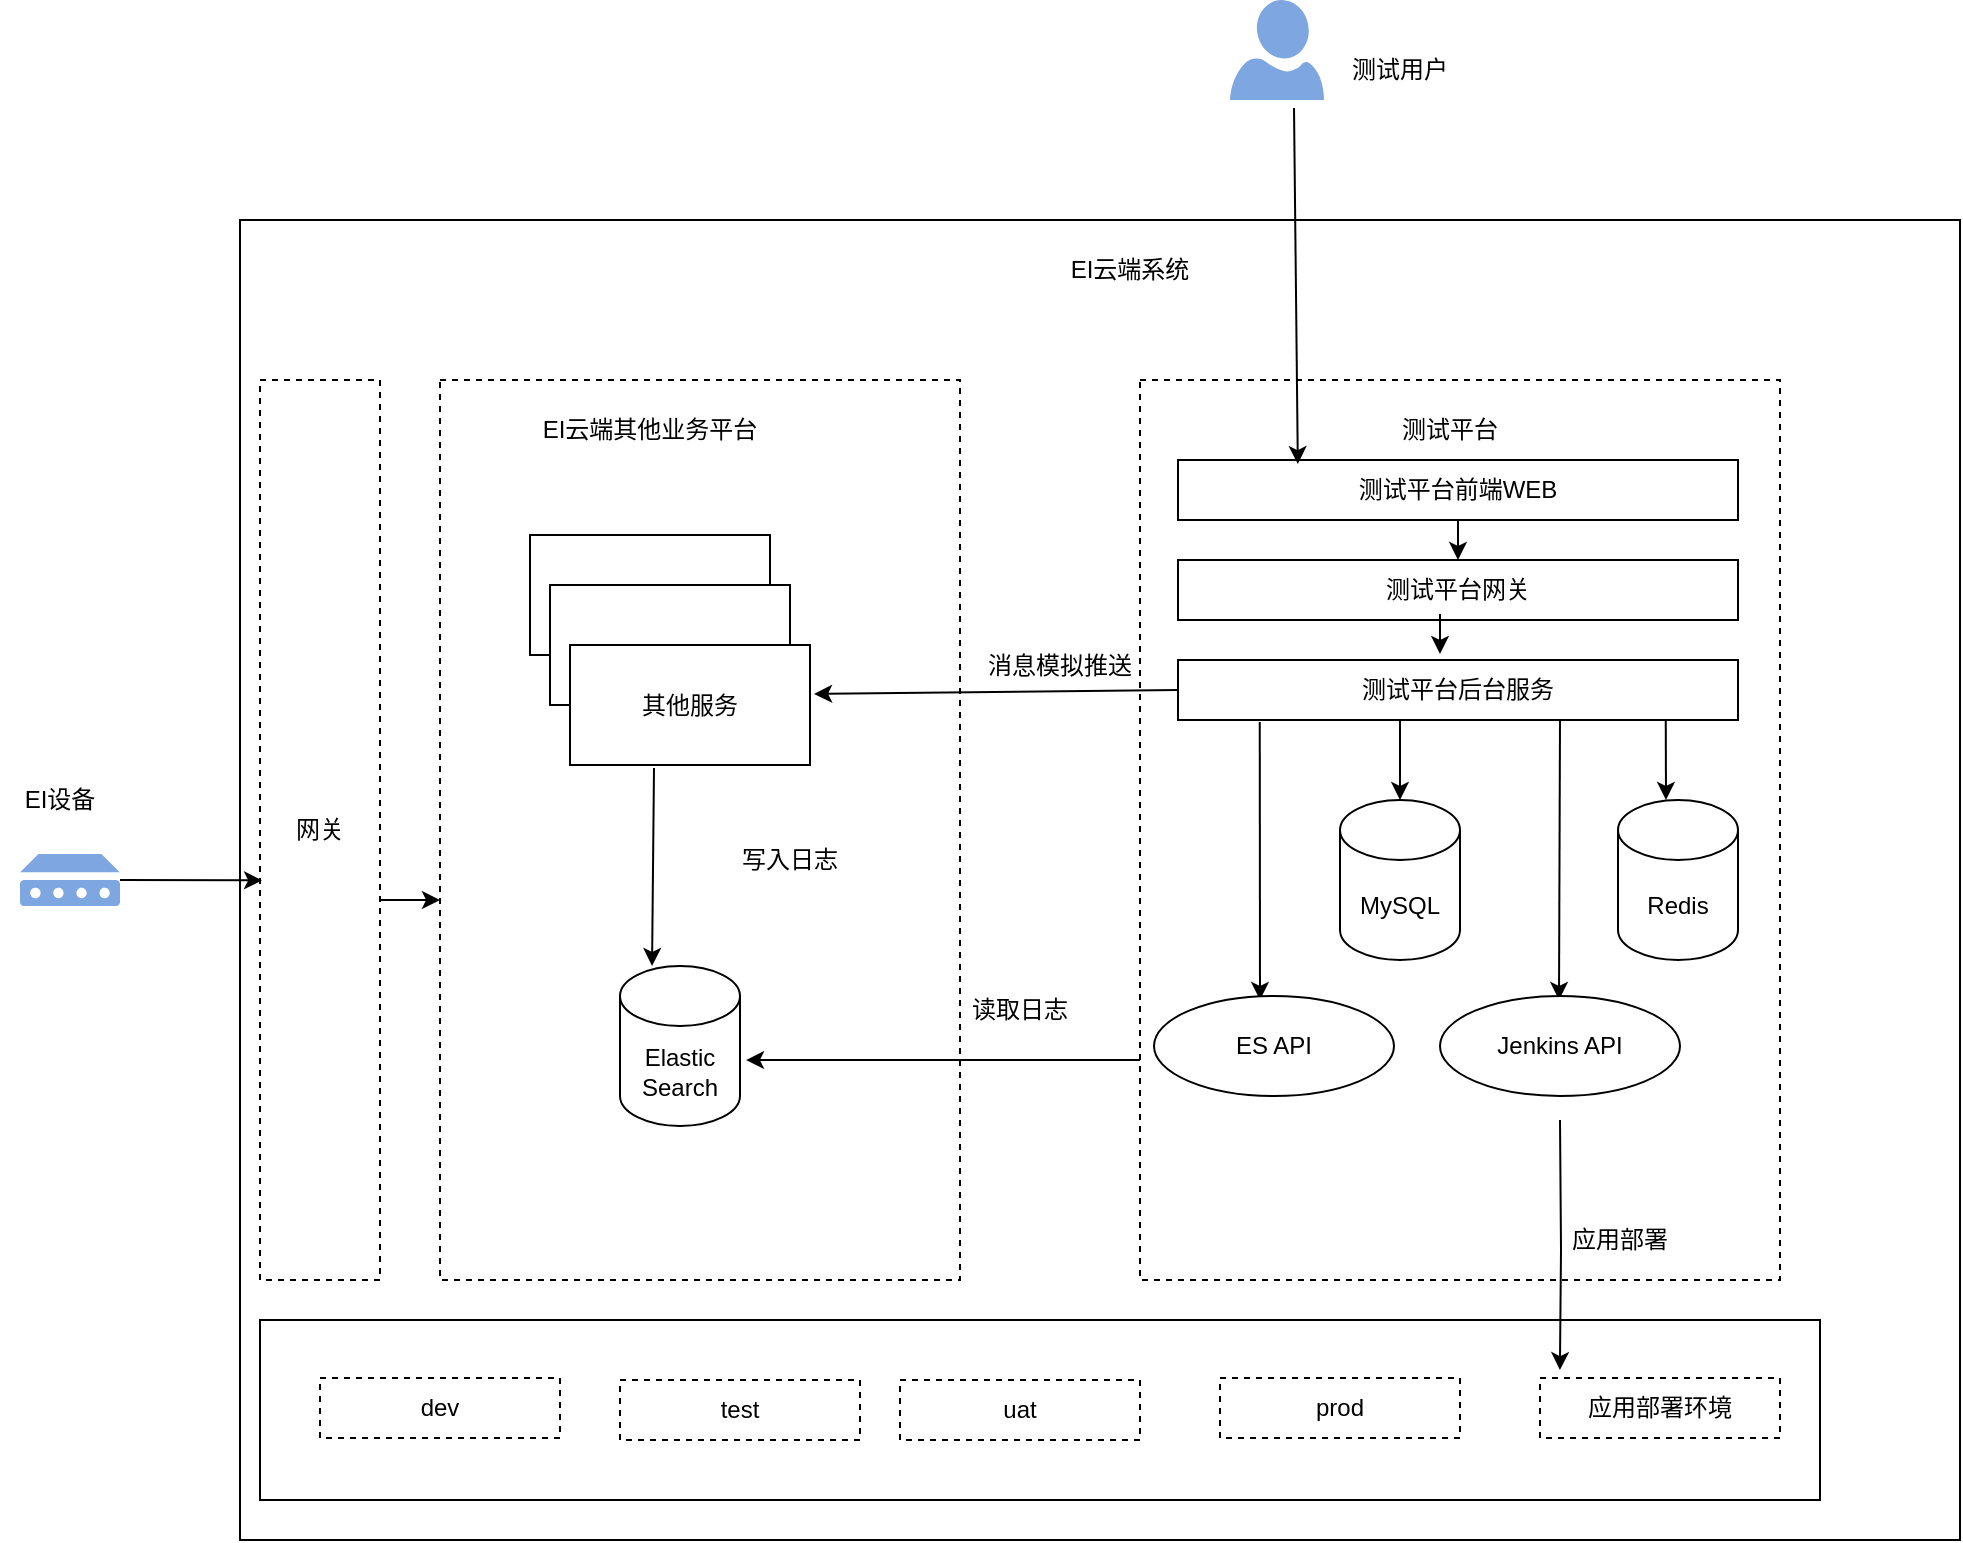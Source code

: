<mxfile version="21.0.8" type="github">
  <diagram name="第 1 页" id="jmBodiYtfY0lOfKNEeYn">
    <mxGraphModel dx="2261" dy="1877" grid="1" gridSize="10" guides="1" tooltips="1" connect="1" arrows="1" fold="1" page="1" pageScale="1" pageWidth="827" pageHeight="1169" math="0" shadow="0">
      <root>
        <mxCell id="0" />
        <mxCell id="1" parent="0" />
        <mxCell id="Mc5ecyZFv2LdiAkJAyB8-1" value="" style="rounded=0;whiteSpace=wrap;html=1;" vertex="1" parent="1">
          <mxGeometry y="60" width="860" height="660" as="geometry" />
        </mxCell>
        <mxCell id="Mc5ecyZFv2LdiAkJAyB8-2" value="" style="rounded=0;whiteSpace=wrap;html=1;" vertex="1" parent="1">
          <mxGeometry x="10" y="610" width="780" height="90" as="geometry" />
        </mxCell>
        <mxCell id="Mc5ecyZFv2LdiAkJAyB8-3" value="" style="rounded=0;whiteSpace=wrap;html=1;dashed=1;" vertex="1" parent="1">
          <mxGeometry x="450" y="140" width="320" height="450" as="geometry" />
        </mxCell>
        <mxCell id="Mc5ecyZFv2LdiAkJAyB8-4" style="edgeStyle=orthogonalEdgeStyle;rounded=0;orthogonalLoop=1;jettySize=auto;html=1;entryX=0.083;entryY=-0.133;entryDx=0;entryDy=0;exitX=0.5;exitY=1;exitDx=0;exitDy=0;entryPerimeter=0;" edge="1" parent="1" target="Mc5ecyZFv2LdiAkJAyB8-28">
          <mxGeometry relative="1" as="geometry">
            <mxPoint x="660" y="510" as="sourcePoint" />
            <mxPoint x="660" y="660" as="targetPoint" />
          </mxGeometry>
        </mxCell>
        <mxCell id="Mc5ecyZFv2LdiAkJAyB8-5" value="" style="rounded=0;whiteSpace=wrap;html=1;dashed=1;" vertex="1" parent="1">
          <mxGeometry x="100" y="140" width="260" height="450" as="geometry" />
        </mxCell>
        <mxCell id="Mc5ecyZFv2LdiAkJAyB8-6" value="Elastic Search" style="shape=cylinder3;whiteSpace=wrap;html=1;boundedLbl=1;backgroundOutline=1;size=15;" vertex="1" parent="1">
          <mxGeometry x="190" y="433" width="60" height="80" as="geometry" />
        </mxCell>
        <mxCell id="Mc5ecyZFv2LdiAkJAyB8-9" value="测试平台后台服务" style="rounded=0;whiteSpace=wrap;html=1;" vertex="1" parent="1">
          <mxGeometry x="469" y="280" width="280" height="30" as="geometry" />
        </mxCell>
        <mxCell id="Mc5ecyZFv2LdiAkJAyB8-10" value="测试平台前端WEB" style="rounded=0;whiteSpace=wrap;html=1;" vertex="1" parent="1">
          <mxGeometry x="469" y="180" width="280" height="30" as="geometry" />
        </mxCell>
        <mxCell id="Mc5ecyZFv2LdiAkJAyB8-11" value="测试平台" style="text;html=1;strokeColor=none;fillColor=none;align=center;verticalAlign=middle;whiteSpace=wrap;rounded=0;" vertex="1" parent="1">
          <mxGeometry x="575" y="150" width="60" height="30" as="geometry" />
        </mxCell>
        <mxCell id="Mc5ecyZFv2LdiAkJAyB8-12" value="EI云端系统" style="text;html=1;strokeColor=none;fillColor=none;align=center;verticalAlign=middle;whiteSpace=wrap;rounded=0;" vertex="1" parent="1">
          <mxGeometry x="380" y="70" width="130" height="30" as="geometry" />
        </mxCell>
        <mxCell id="Mc5ecyZFv2LdiAkJAyB8-13" value="" style="rounded=0;whiteSpace=wrap;html=1;" vertex="1" parent="1">
          <mxGeometry x="145" y="217.5" width="120" height="60" as="geometry" />
        </mxCell>
        <mxCell id="Mc5ecyZFv2LdiAkJAyB8-14" value="" style="rounded=0;whiteSpace=wrap;html=1;" vertex="1" parent="1">
          <mxGeometry x="155" y="242.5" width="120" height="60" as="geometry" />
        </mxCell>
        <mxCell id="Mc5ecyZFv2LdiAkJAyB8-16" value="EI云端其他业务平台" style="text;html=1;strokeColor=none;fillColor=none;align=center;verticalAlign=middle;whiteSpace=wrap;rounded=0;" vertex="1" parent="1">
          <mxGeometry x="140" y="150" width="130" height="30" as="geometry" />
        </mxCell>
        <mxCell id="Mc5ecyZFv2LdiAkJAyB8-17" value="读取日志" style="text;html=1;strokeColor=none;fillColor=none;align=center;verticalAlign=middle;whiteSpace=wrap;rounded=0;" vertex="1" parent="1">
          <mxGeometry x="360" y="440" width="60" height="30" as="geometry" />
        </mxCell>
        <mxCell id="Mc5ecyZFv2LdiAkJAyB8-18" value="测试平台网关" style="rounded=0;whiteSpace=wrap;html=1;" vertex="1" parent="1">
          <mxGeometry x="469" y="230" width="280" height="30" as="geometry" />
        </mxCell>
        <mxCell id="Mc5ecyZFv2LdiAkJAyB8-19" value="" style="endArrow=classic;html=1;rounded=0;entryX=0.5;entryY=0;entryDx=0;entryDy=0;exitX=0.146;exitY=1.033;exitDx=0;exitDy=0;exitPerimeter=0;" edge="1" parent="1" source="Mc5ecyZFv2LdiAkJAyB8-9">
          <mxGeometry width="50" height="50" relative="1" as="geometry">
            <mxPoint x="470" y="370" as="sourcePoint" />
            <mxPoint x="510" y="450" as="targetPoint" />
          </mxGeometry>
        </mxCell>
        <mxCell id="Mc5ecyZFv2LdiAkJAyB8-20" value="" style="endArrow=classic;html=1;rounded=0;entryX=0.5;entryY=0;entryDx=0;entryDy=0;" edge="1" parent="1">
          <mxGeometry width="50" height="50" relative="1" as="geometry">
            <mxPoint x="660" y="310" as="sourcePoint" />
            <mxPoint x="659.5" y="450" as="targetPoint" />
          </mxGeometry>
        </mxCell>
        <mxCell id="Mc5ecyZFv2LdiAkJAyB8-21" value="" style="endArrow=classic;html=1;rounded=0;exitX=0;exitY=0.5;exitDx=0;exitDy=0;entryX=1.05;entryY=0.588;entryDx=0;entryDy=0;entryPerimeter=0;" edge="1" parent="1" target="Mc5ecyZFv2LdiAkJAyB8-6">
          <mxGeometry width="50" height="50" relative="1" as="geometry">
            <mxPoint x="450" y="480" as="sourcePoint" />
            <mxPoint x="270" y="480" as="targetPoint" />
          </mxGeometry>
        </mxCell>
        <mxCell id="Mc5ecyZFv2LdiAkJAyB8-22" value="" style="endArrow=classic;html=1;rounded=0;exitX=0;exitY=0.5;exitDx=0;exitDy=0;entryX=1.017;entryY=0.408;entryDx=0;entryDy=0;entryPerimeter=0;" edge="1" parent="1" source="Mc5ecyZFv2LdiAkJAyB8-9" target="Mc5ecyZFv2LdiAkJAyB8-47">
          <mxGeometry width="50" height="50" relative="1" as="geometry">
            <mxPoint x="460" y="290" as="sourcePoint" />
            <mxPoint x="350" y="295" as="targetPoint" />
          </mxGeometry>
        </mxCell>
        <mxCell id="Mc5ecyZFv2LdiAkJAyB8-23" value="dev" style="rounded=0;whiteSpace=wrap;html=1;dashed=1;" vertex="1" parent="1">
          <mxGeometry x="40" y="639" width="120" height="30" as="geometry" />
        </mxCell>
        <mxCell id="Mc5ecyZFv2LdiAkJAyB8-24" value="test" style="rounded=0;whiteSpace=wrap;html=1;dashed=1;" vertex="1" parent="1">
          <mxGeometry x="190" y="640" width="120" height="30" as="geometry" />
        </mxCell>
        <mxCell id="Mc5ecyZFv2LdiAkJAyB8-25" value="uat" style="rounded=0;whiteSpace=wrap;html=1;dashed=1;" vertex="1" parent="1">
          <mxGeometry x="330" y="640" width="120" height="30" as="geometry" />
        </mxCell>
        <mxCell id="Mc5ecyZFv2LdiAkJAyB8-26" value="prod" style="rounded=0;whiteSpace=wrap;html=1;dashed=1;" vertex="1" parent="1">
          <mxGeometry x="490" y="639" width="120" height="30" as="geometry" />
        </mxCell>
        <mxCell id="Mc5ecyZFv2LdiAkJAyB8-27" style="edgeStyle=orthogonalEdgeStyle;rounded=0;orthogonalLoop=1;jettySize=auto;html=1;exitX=0.5;exitY=1;exitDx=0;exitDy=0;" edge="1" parent="1" source="Mc5ecyZFv2LdiAkJAyB8-24" target="Mc5ecyZFv2LdiAkJAyB8-24">
          <mxGeometry relative="1" as="geometry" />
        </mxCell>
        <mxCell id="Mc5ecyZFv2LdiAkJAyB8-28" value="应用部署环境" style="rounded=0;whiteSpace=wrap;html=1;dashed=1;" vertex="1" parent="1">
          <mxGeometry x="650" y="639" width="120" height="30" as="geometry" />
        </mxCell>
        <mxCell id="Mc5ecyZFv2LdiAkJAyB8-29" value="" style="endArrow=classic;html=1;rounded=0;exitX=0.5;exitY=1;exitDx=0;exitDy=0;" edge="1" parent="1" source="Mc5ecyZFv2LdiAkJAyB8-10" target="Mc5ecyZFv2LdiAkJAyB8-18">
          <mxGeometry width="50" height="50" relative="1" as="geometry">
            <mxPoint x="590" y="220" as="sourcePoint" />
            <mxPoint x="640" y="170" as="targetPoint" />
          </mxGeometry>
        </mxCell>
        <mxCell id="Mc5ecyZFv2LdiAkJAyB8-30" value="" style="endArrow=classic;html=1;rounded=0;exitX=0.5;exitY=1;exitDx=0;exitDy=0;" edge="1" parent="1">
          <mxGeometry width="50" height="50" relative="1" as="geometry">
            <mxPoint x="600" y="257" as="sourcePoint" />
            <mxPoint x="600" y="277" as="targetPoint" />
          </mxGeometry>
        </mxCell>
        <mxCell id="Mc5ecyZFv2LdiAkJAyB8-31" value="应用部署" style="text;html=1;strokeColor=none;fillColor=none;align=center;verticalAlign=middle;whiteSpace=wrap;rounded=0;" vertex="1" parent="1">
          <mxGeometry x="660" y="555" width="60" height="30" as="geometry" />
        </mxCell>
        <mxCell id="Mc5ecyZFv2LdiAkJAyB8-32" value="&lt;br&gt;消息模拟推送" style="text;html=1;strokeColor=none;fillColor=none;align=center;verticalAlign=middle;whiteSpace=wrap;rounded=0;" vertex="1" parent="1">
          <mxGeometry x="370" y="260" width="80" height="30" as="geometry" />
        </mxCell>
        <mxCell id="Mc5ecyZFv2LdiAkJAyB8-33" value="ES API" style="ellipse;whiteSpace=wrap;html=1;fillColor=#FFFFFF;" vertex="1" parent="1">
          <mxGeometry x="457" y="448" width="120" height="50" as="geometry" />
        </mxCell>
        <mxCell id="Mc5ecyZFv2LdiAkJAyB8-34" value="Jenkins API" style="ellipse;whiteSpace=wrap;html=1;fillColor=#FFFFFF;" vertex="1" parent="1">
          <mxGeometry x="600" y="448" width="120" height="50" as="geometry" />
        </mxCell>
        <mxCell id="Mc5ecyZFv2LdiAkJAyB8-35" value="Redis" style="shape=cylinder3;whiteSpace=wrap;html=1;boundedLbl=1;backgroundOutline=1;size=15;" vertex="1" parent="1">
          <mxGeometry x="689" y="350" width="60" height="80" as="geometry" />
        </mxCell>
        <mxCell id="Mc5ecyZFv2LdiAkJAyB8-36" value="MySQL" style="shape=cylinder3;whiteSpace=wrap;html=1;boundedLbl=1;backgroundOutline=1;size=15;" vertex="1" parent="1">
          <mxGeometry x="550" y="350" width="60" height="80" as="geometry" />
        </mxCell>
        <mxCell id="Mc5ecyZFv2LdiAkJAyB8-37" value="" style="endArrow=classic;html=1;rounded=0;entryX=0.5;entryY=0;entryDx=0;entryDy=0;entryPerimeter=0;" edge="1" parent="1" target="Mc5ecyZFv2LdiAkJAyB8-36">
          <mxGeometry width="50" height="50" relative="1" as="geometry">
            <mxPoint x="580" y="310" as="sourcePoint" />
            <mxPoint x="580" y="340" as="targetPoint" />
          </mxGeometry>
        </mxCell>
        <mxCell id="Mc5ecyZFv2LdiAkJAyB8-38" value="" style="endArrow=classic;html=1;rounded=0;exitX=0.871;exitY=1;exitDx=0;exitDy=0;exitPerimeter=0;" edge="1" parent="1" source="Mc5ecyZFv2LdiAkJAyB8-9">
          <mxGeometry width="50" height="50" relative="1" as="geometry">
            <mxPoint x="587.04" y="320.99" as="sourcePoint" />
            <mxPoint x="713" y="350" as="targetPoint" />
          </mxGeometry>
        </mxCell>
        <mxCell id="Mc5ecyZFv2LdiAkJAyB8-39" value="" style="sketch=0;aspect=fixed;pointerEvents=1;shadow=0;dashed=0;html=1;strokeColor=none;labelPosition=center;verticalLabelPosition=bottom;verticalAlign=top;align=center;fillColor=#7EA6E0;shape=mxgraph.azure.user" vertex="1" parent="1">
          <mxGeometry x="495" y="-50" width="47" height="50" as="geometry" />
        </mxCell>
        <mxCell id="Mc5ecyZFv2LdiAkJAyB8-40" value="" style="endArrow=classic;html=1;rounded=0;entryX=0.214;entryY=0.067;entryDx=0;entryDy=0;entryPerimeter=0;exitX=0.681;exitY=1.08;exitDx=0;exitDy=0;exitPerimeter=0;" edge="1" parent="1" target="Mc5ecyZFv2LdiAkJAyB8-10" source="Mc5ecyZFv2LdiAkJAyB8-39">
          <mxGeometry width="50" height="50" relative="1" as="geometry">
            <mxPoint x="520" y="10" as="sourcePoint" />
            <mxPoint x="640" y="-60" as="targetPoint" />
          </mxGeometry>
        </mxCell>
        <mxCell id="Mc5ecyZFv2LdiAkJAyB8-41" value="" style="sketch=0;aspect=fixed;pointerEvents=1;shadow=0;dashed=0;html=1;strokeColor=none;labelPosition=center;verticalLabelPosition=bottom;verticalAlign=top;align=center;fillColor=#7EA6E0;shape=mxgraph.mscae.enterprise.device" vertex="1" parent="1">
          <mxGeometry x="-110" y="377" width="50" height="26" as="geometry" />
        </mxCell>
        <mxCell id="Mc5ecyZFv2LdiAkJAyB8-42" value="网关" style="rounded=0;whiteSpace=wrap;html=1;dashed=1;fillColor=#FFFFFF;" vertex="1" parent="1">
          <mxGeometry x="10" y="140" width="60" height="450" as="geometry" />
        </mxCell>
        <mxCell id="Mc5ecyZFv2LdiAkJAyB8-43" value="EI设备" style="text;html=1;strokeColor=none;fillColor=none;align=center;verticalAlign=middle;whiteSpace=wrap;rounded=0;" vertex="1" parent="1">
          <mxGeometry x="-120" y="335" width="60" height="30" as="geometry" />
        </mxCell>
        <mxCell id="Mc5ecyZFv2LdiAkJAyB8-46" value="测试用户" style="text;html=1;strokeColor=none;fillColor=none;align=center;verticalAlign=middle;whiteSpace=wrap;rounded=0;" vertex="1" parent="1">
          <mxGeometry x="550" y="-30" width="60" height="30" as="geometry" />
        </mxCell>
        <mxCell id="Mc5ecyZFv2LdiAkJAyB8-47" value="其他服务" style="rounded=0;whiteSpace=wrap;html=1;" vertex="1" parent="1">
          <mxGeometry x="165" y="272.5" width="120" height="60" as="geometry" />
        </mxCell>
        <mxCell id="Mc5ecyZFv2LdiAkJAyB8-49" value="写入日志" style="text;html=1;strokeColor=none;fillColor=none;align=center;verticalAlign=middle;whiteSpace=wrap;rounded=0;" vertex="1" parent="1">
          <mxGeometry x="220" y="365" width="110" height="30" as="geometry" />
        </mxCell>
        <mxCell id="Mc5ecyZFv2LdiAkJAyB8-57" value="" style="endArrow=classic;html=1;rounded=0;entryX=0.017;entryY=0.556;entryDx=0;entryDy=0;entryPerimeter=0;" edge="1" parent="1" target="Mc5ecyZFv2LdiAkJAyB8-42">
          <mxGeometry width="50" height="50" relative="1" as="geometry">
            <mxPoint x="-60" y="390" as="sourcePoint" />
            <mxPoint x="-10" y="340" as="targetPoint" />
          </mxGeometry>
        </mxCell>
        <mxCell id="Mc5ecyZFv2LdiAkJAyB8-58" value="" style="endArrow=classic;html=1;rounded=0;" edge="1" parent="1">
          <mxGeometry width="50" height="50" relative="1" as="geometry">
            <mxPoint x="70" y="400" as="sourcePoint" />
            <mxPoint x="100" y="400" as="targetPoint" />
          </mxGeometry>
        </mxCell>
        <mxCell id="Mc5ecyZFv2LdiAkJAyB8-59" value="" style="endArrow=classic;html=1;rounded=0;exitX=0.35;exitY=1.025;exitDx=0;exitDy=0;entryX=0.267;entryY=0;entryDx=0;entryDy=0;entryPerimeter=0;exitPerimeter=0;" edge="1" parent="1" source="Mc5ecyZFv2LdiAkJAyB8-47" target="Mc5ecyZFv2LdiAkJAyB8-6">
          <mxGeometry width="50" height="50" relative="1" as="geometry">
            <mxPoint x="250" y="410" as="sourcePoint" />
            <mxPoint x="300" y="360" as="targetPoint" />
          </mxGeometry>
        </mxCell>
      </root>
    </mxGraphModel>
  </diagram>
</mxfile>

